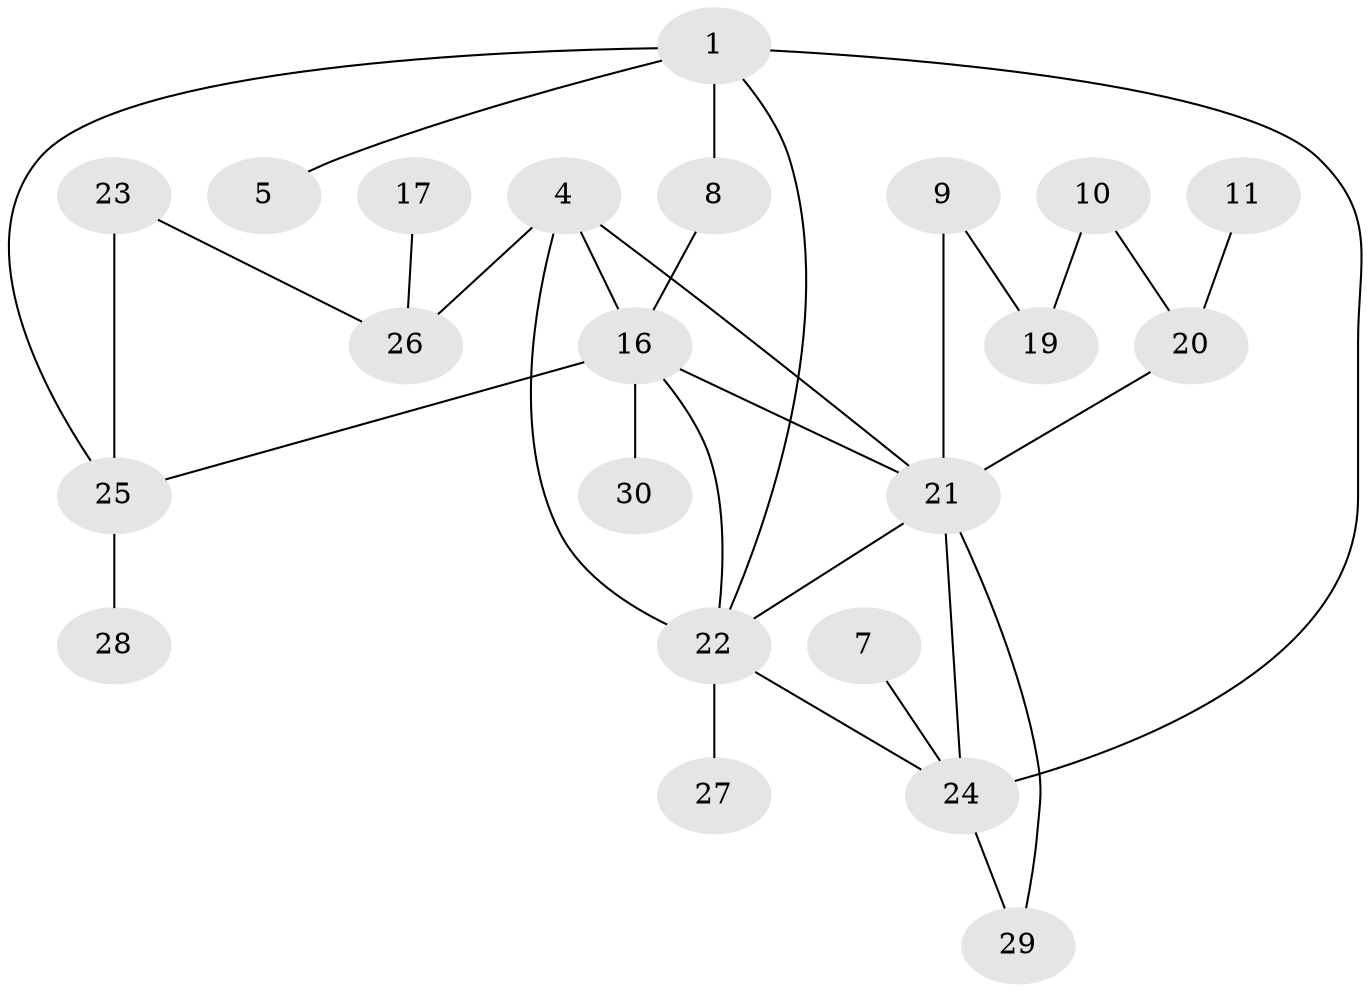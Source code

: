 // original degree distribution, {1: 0.2711864406779661, 4: 0.05084745762711865, 3: 0.2033898305084746, 6: 0.05084745762711865, 0: 0.1016949152542373, 2: 0.288135593220339, 5: 0.03389830508474576}
// Generated by graph-tools (version 1.1) at 2025/25/03/09/25 03:25:20]
// undirected, 22 vertices, 31 edges
graph export_dot {
graph [start="1"]
  node [color=gray90,style=filled];
  1;
  4;
  5;
  7;
  8;
  9;
  10;
  11;
  16;
  17;
  19;
  20;
  21;
  22;
  23;
  24;
  25;
  26;
  27;
  28;
  29;
  30;
  1 -- 5 [weight=1.0];
  1 -- 8 [weight=1.0];
  1 -- 22 [weight=1.0];
  1 -- 24 [weight=1.0];
  1 -- 25 [weight=1.0];
  4 -- 16 [weight=1.0];
  4 -- 21 [weight=2.0];
  4 -- 22 [weight=1.0];
  4 -- 26 [weight=1.0];
  7 -- 24 [weight=1.0];
  8 -- 16 [weight=1.0];
  9 -- 19 [weight=2.0];
  9 -- 21 [weight=1.0];
  10 -- 19 [weight=1.0];
  10 -- 20 [weight=1.0];
  11 -- 20 [weight=1.0];
  16 -- 21 [weight=1.0];
  16 -- 22 [weight=1.0];
  16 -- 25 [weight=1.0];
  16 -- 30 [weight=1.0];
  17 -- 26 [weight=1.0];
  20 -- 21 [weight=1.0];
  21 -- 22 [weight=1.0];
  21 -- 24 [weight=2.0];
  21 -- 29 [weight=1.0];
  22 -- 24 [weight=1.0];
  22 -- 27 [weight=1.0];
  23 -- 25 [weight=1.0];
  23 -- 26 [weight=1.0];
  24 -- 29 [weight=1.0];
  25 -- 28 [weight=1.0];
}
